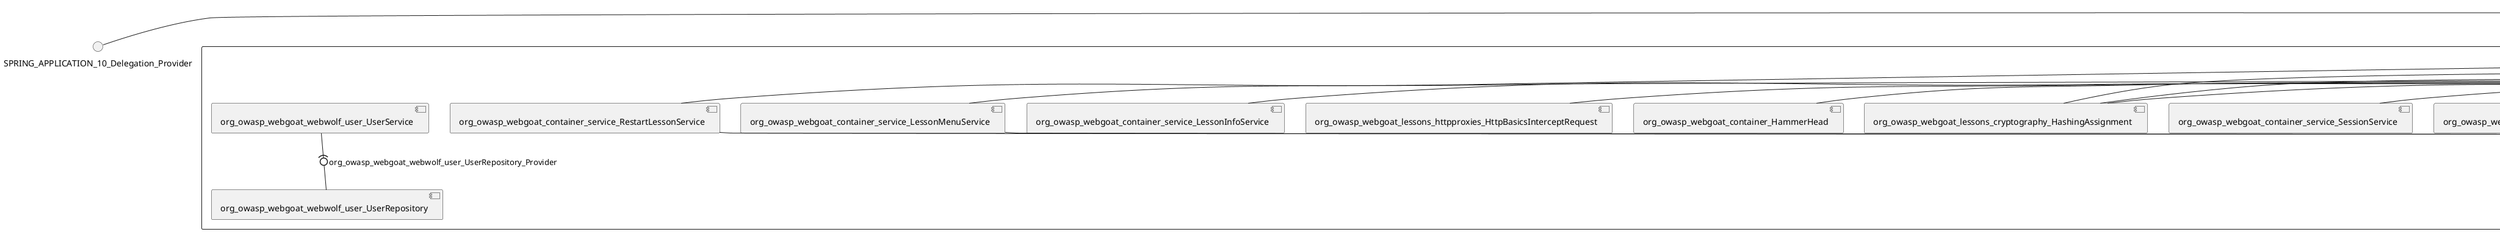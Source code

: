 @startuml
skinparam fixCircleLabelOverlapping true
skinparam componentStyle uml2
() SPRING_APPLICATION_10_Delegation_Provider
() SPRING_APPLICATION_11_Delegation_Provider
() SPRING_APPLICATION_12_Delegation_Provider
() SPRING_APPLICATION_13_Delegation_Provider
() SPRING_APPLICATION_14_Delegation_Provider
() SPRING_APPLICATION_15_Delegation_Provider
() SPRING_APPLICATION_16_Delegation_Provider
() SPRING_APPLICATION_2_Delegation_Provider
() SPRING_APPLICATION_3_Delegation_Provider
() SPRING_APPLICATION_4_Delegation_Provider
() SPRING_APPLICATION_5_Delegation_Provider
() SPRING_APPLICATION_6_Delegation_Provider
() SPRING_APPLICATION_7_Delegation_Provider
() SPRING_APPLICATION_8_Delegation_Provider
() SPRING_APPLICATION_9_Delegation_Provider
() SPRING_APPLICATION_BypassRestrictions_FieldRestrictions_POST_Delegation_Provider
() SPRING_APPLICATION_BypassRestrictions_frontendValidation_POST_Delegation_Provider
() SPRING_APPLICATION_ChromeDevTools_dummy_POST_Delegation_Provider
() SPRING_APPLICATION_ChromeDevTools_network_POST_Delegation_Provider
() SPRING_APPLICATION_CrossSiteScriptingStored_stored_xss_POST_Delegation_Provider
() SPRING_APPLICATION_CrossSiteScriptingStored_stored_xss_follow_up_POST_Delegation_Provider
() SPRING_APPLICATION_CrossSiteScripting_attack1_POST_Delegation_Provider
() SPRING_APPLICATION_CrossSiteScripting_attack3_POST_Delegation_Provider
() SPRING_APPLICATION_CrossSiteScripting_attack4_POST_Delegation_Provider
() SPRING_APPLICATION_CrossSiteScripting_attack5a_GET_Delegation_Provider
() SPRING_APPLICATION_CrossSiteScripting_attack6a_POST_Delegation_Provider
() SPRING_APPLICATION_CrossSiteScripting_dom_follow_up_POST_Delegation_Provider
() SPRING_APPLICATION_CrossSiteScripting_phone_home_xss_POST_Delegation_Provider
() SPRING_APPLICATION_CrossSiteScripting_quiz_GET_POST_Delegation_Provider
() SPRING_APPLICATION_Delegation_Provider
() SPRING_APPLICATION_GET_10_Delegation_Provider
() SPRING_APPLICATION_GET_11_Delegation_Provider
() SPRING_APPLICATION_GET_2_Delegation_Provider
() SPRING_APPLICATION_GET_3_Delegation_Provider
() SPRING_APPLICATION_GET_4_Delegation_Provider
() SPRING_APPLICATION_GET_5_Delegation_Provider
() SPRING_APPLICATION_GET_6_Delegation_Provider
() SPRING_APPLICATION_GET_7_Delegation_Provider
() SPRING_APPLICATION_GET_8_Delegation_Provider
() SPRING_APPLICATION_GET_9_Delegation_Provider
() SPRING_APPLICATION_GET_Delegation_Provider
() SPRING_APPLICATION_HtmlTampering_task_POST_Delegation_Provider
() SPRING_APPLICATION_HttpBasics_attack1_POST_Delegation_Provider
() SPRING_APPLICATION_HttpBasics_attack2_POST_Delegation_Provider
() SPRING_APPLICATION_IDOR_diff_attributes_POST_Delegation_Provider
() SPRING_APPLICATION_IDOR_login_POST_Delegation_Provider
() SPRING_APPLICATION_IDOR_profile_alt_path_POST_Delegation_Provider
() SPRING_APPLICATION_InsecureDeserialization_task_POST_Delegation_Provider
() SPRING_APPLICATION_InsecureLogin_Delegation_Provider
() SPRING_APPLICATION_JWT_decode_POST_Delegation_Provider
() SPRING_APPLICATION_JWT_jku_Delegation_Provider
() SPRING_APPLICATION_JWT_kid_Delegation_Provider
() SPRING_APPLICATION_JWT_quiz_GET_POST_Delegation_Provider
() SPRING_APPLICATION_JWT_refresh_Delegation_Provider
() SPRING_APPLICATION_JWT_secret_POST_Delegation_Provider
() SPRING_APPLICATION_JWT_votings_Delegation_Provider
() SPRING_APPLICATION_LogSpoofing_log_bleeding_POST_Delegation_Provider
() SPRING_APPLICATION_LogSpoofing_log_spoofing_POST_Delegation_Provider
() SPRING_APPLICATION_POST_10_Delegation_Provider
() SPRING_APPLICATION_POST_11_Delegation_Provider
() SPRING_APPLICATION_POST_12_Delegation_Provider
() SPRING_APPLICATION_POST_13_Delegation_Provider
() SPRING_APPLICATION_POST_14_Delegation_Provider
() SPRING_APPLICATION_POST_15_Delegation_Provider
() SPRING_APPLICATION_POST_16_Delegation_Provider
() SPRING_APPLICATION_POST_17_Delegation_Provider
() SPRING_APPLICATION_POST_18_Delegation_Provider
() SPRING_APPLICATION_POST_2_Delegation_Provider
() SPRING_APPLICATION_POST_3_Delegation_Provider
() SPRING_APPLICATION_POST_4_Delegation_Provider
() SPRING_APPLICATION_POST_5_Delegation_Provider
() SPRING_APPLICATION_POST_6_Delegation_Provider
() SPRING_APPLICATION_POST_7_Delegation_Provider
() SPRING_APPLICATION_POST_8_Delegation_Provider
() SPRING_APPLICATION_POST_9_Delegation_Provider
() SPRING_APPLICATION_POST_Delegation_Provider
() SPRING_APPLICATION_PUT_Delegation_Provider
() SPRING_APPLICATION_PasswordReset_ForgotPassword_create_password_reset_link_POST_Delegation_Provider
() SPRING_APPLICATION_PasswordReset_SecurityQuestions_POST_Delegation_Provider
() SPRING_APPLICATION_PasswordReset_reset_Delegation_Provider
() SPRING_APPLICATION_PasswordReset_simple_mail_reset_POST_Delegation_Provider
() SPRING_APPLICATION_PathTraversal_profile_picture_GET_Delegation_Provider
() SPRING_APPLICATION_PathTraversal_profile_picture_fix_GET_Delegation_Provider
() SPRING_APPLICATION_PathTraversal_profile_upload_POST_Delegation_Provider
() SPRING_APPLICATION_PathTraversal_profile_upload_fix_POST_Delegation_Provider
() SPRING_APPLICATION_PathTraversal_profile_upload_remove_user_input_POST_Delegation_Provider
() SPRING_APPLICATION_PathTraversal_random_POST_Delegation_Provider
() SPRING_APPLICATION_PathTraversal_random_picture_GET_Delegation_Provider
() SPRING_APPLICATION_PathTraversal_zip_slip_Delegation_Provider
() SPRING_APPLICATION_SSRF_task1_POST_Delegation_Provider
() SPRING_APPLICATION_SSRF_task2_POST_Delegation_Provider
() SPRING_APPLICATION_SecurePasswords_assignment_POST_Delegation_Provider
() SPRING_APPLICATION_SqlInjectionAdvanced_attack6a_POST_Delegation_Provider
() SPRING_APPLICATION_SqlInjectionAdvanced_attack6b_POST_Delegation_Provider
() SPRING_APPLICATION_SqlInjectionAdvanced_challenge_Login_POST_Delegation_Provider
() SPRING_APPLICATION_SqlInjectionAdvanced_challenge_PUT_Delegation_Provider
() SPRING_APPLICATION_SqlInjectionAdvanced_quiz_GET_POST_Delegation_Provider
() SPRING_APPLICATION_SqlInjectionMitigations_attack10a_POST_Delegation_Provider
() SPRING_APPLICATION_SqlInjectionMitigations_attack10b_POST_Delegation_Provider
() SPRING_APPLICATION_SqlInjectionMitigations_attack12a_POST_Delegation_Provider
() SPRING_APPLICATION_SqlInjectionMitigations_servers_GET_Delegation_Provider
() SPRING_APPLICATION_SqlInjection_assignment5a_POST_Delegation_Provider
() SPRING_APPLICATION_SqlInjection_assignment5b_POST_Delegation_Provider
() SPRING_APPLICATION_SqlInjection_attack10_POST_Delegation_Provider
() SPRING_APPLICATION_SqlInjection_attack2_POST_Delegation_Provider
() SPRING_APPLICATION_SqlInjection_attack3_POST_Delegation_Provider
() SPRING_APPLICATION_SqlInjection_attack4_POST_Delegation_Provider
() SPRING_APPLICATION_SqlInjection_attack5_POST_Delegation_Provider
() SPRING_APPLICATION_SqlInjection_attack8_POST_Delegation_Provider
() SPRING_APPLICATION_SqlInjection_attack9_POST_Delegation_Provider
() SPRING_APPLICATION_SqlOnlyInputValidationOnKeywords_attack_POST_Delegation_Provider
() SPRING_APPLICATION_SqlOnlyInputValidation_attack_POST_Delegation_Provider
() SPRING_APPLICATION_VulnerableComponents_attack1_POST_Delegation_Provider
() SPRING_APPLICATION_WebWolf_GET_Delegation_Provider
() SPRING_APPLICATION_WebWolf_landing_Delegation_Provider
() SPRING_APPLICATION_WebWolf_mail_Delegation_Provider
() SPRING_APPLICATION_challenge_1_POST_Delegation_Provider
() SPRING_APPLICATION_challenge_5_POST_Delegation_Provider
() SPRING_APPLICATION_challenge_7_Delegation_Provider
() SPRING_APPLICATION_challenge_8_Delegation_Provider
() SPRING_APPLICATION_challenge_logo_Delegation_Provider
() SPRING_APPLICATION_cia_quiz_GET_POST_Delegation_Provider
() SPRING_APPLICATION_clientSideFiltering_attack1_POST_Delegation_Provider
() SPRING_APPLICATION_clientSideFiltering_challenge_store_coupons_GET_Delegation_Provider
() SPRING_APPLICATION_clientSideFiltering_getItForFree_POST_Delegation_Provider
() SPRING_APPLICATION_clientSideFiltering_salaries_GET_Delegation_Provider
() SPRING_APPLICATION_crypto_encoding_basic_auth_POST_Delegation_Provider
() SPRING_APPLICATION_crypto_encoding_xor_POST_Delegation_Provider
() SPRING_APPLICATION_crypto_hashing_POST_Delegation_Provider
() SPRING_APPLICATION_crypto_secure_defaults_POST_Delegation_Provider
() SPRING_APPLICATION_crypto_signing_verify_POST_Delegation_Provider
() SPRING_APPLICATION_csrf_feedback_message_POST_Delegation_Provider
() SPRING_APPLICATION_csrf_review_POST_Delegation_Provider
() SPRING_APPLICATION_files_GET_Delegation_Provider
() SPRING_APPLICATION_fileupload_POST_Delegation_Provider
() SPRING_APPLICATION_jwt_Delegation_Provider
() SPRING_APPLICATION_landing_Delegation_Provider
() SPRING_APPLICATION_lesson_template_Delegation_Provider
() SPRING_APPLICATION_login_oauth_mvc_GET_Delegation_Provider
() SPRING_APPLICATION_mail_DELETE_GET_POST_Delegation_Provider
() SPRING_APPLICATION_register_mvc_POST_Delegation_Provider
() SPRING_APPLICATION_registration_GET_Delegation_Provider
() SPRING_APPLICATION_requests_GET_Delegation_Provider
() SPRING_APPLICATION_scoreboard_data_GET_Delegation_Provider
() SPRING_APPLICATION_server_directory_GET_Delegation_Provider
() SPRING_APPLICATION_service_debug_labels_mvc_Delegation_Provider
() SPRING_APPLICATION_service_lessonoverview_mvc_Delegation_Provider
() SPRING_APPLICATION_xxe_comments_GET_Delegation_Provider
rectangle System {
[org_owasp_webgoat_container_HammerHead] [[webgoat-webgoat.repository#_I41PRgXOEe-nH_W9ssxd7Q]]
[org_owasp_webgoat_container_WebWolfRedirect] [[webgoat-webgoat.repository#_I41PRgXOEe-nH_W9ssxd7Q]]
[org_owasp_webgoat_container_controller_StartLesson] [[webgoat-webgoat.repository#_I41PRgXOEe-nH_W9ssxd7Q]]
[org_owasp_webgoat_container_controller_Welcome] [[webgoat-webgoat.repository#_I41PRgXOEe-nH_W9ssxd7Q]]
[org_owasp_webgoat_container_i18n_PluginMessages_Provider] [[webgoat-webgoat.repository#_I41PRgXOEe-nH_W9ssxd7Q]]
[org_owasp_webgoat_container_service_EnvironmentService] [[webgoat-webgoat.repository#_I41PRgXOEe-nH_W9ssxd7Q]]
[org_owasp_webgoat_container_service_HintService] [[webgoat-webgoat.repository#_I41PRgXOEe-nH_W9ssxd7Q]]
[org_owasp_webgoat_container_service_LabelDebugService] [[webgoat-webgoat.repository#_I41PRgXOEe-nH_W9ssxd7Q]]
[org_owasp_webgoat_container_service_LabelService] [[webgoat-webgoat.repository#_I41PRgXOEe-nH_W9ssxd7Q]]
[org_owasp_webgoat_container_service_LessonInfoService] [[webgoat-webgoat.repository#_I41PRgXOEe-nH_W9ssxd7Q]]
[org_owasp_webgoat_container_service_LessonMenuService] [[webgoat-webgoat.repository#_I41PRgXOEe-nH_W9ssxd7Q]]
[org_owasp_webgoat_container_service_LessonProgressService] [[webgoat-webgoat.repository#_I41PRgXOEe-nH_W9ssxd7Q]]
[org_owasp_webgoat_container_service_LessonTitleService] [[webgoat-webgoat.repository#_I41PRgXOEe-nH_W9ssxd7Q]]
[org_owasp_webgoat_container_service_ReportCardService] [[webgoat-webgoat.repository#_I41PRgXOEe-nH_W9ssxd7Q]]
[org_owasp_webgoat_container_service_RestartLessonService] [[webgoat-webgoat.repository#_I41PRgXOEe-nH_W9ssxd7Q]]
[org_owasp_webgoat_container_service_SessionService] [[webgoat-webgoat.repository#_I41PRgXOEe-nH_W9ssxd7Q]]
[org_owasp_webgoat_container_session_UserSessionData_Provider] [[webgoat-webgoat.repository#_I41PRgXOEe-nH_W9ssxd7Q]]
[org_owasp_webgoat_container_session_WebSession_Provider] [[webgoat-webgoat.repository#_I41PRgXOEe-nH_W9ssxd7Q]]
[org_owasp_webgoat_container_users_RegistrationController] [[webgoat-webgoat.repository#_I41PRgXOEe-nH_W9ssxd7Q]]
[org_owasp_webgoat_container_users_Scoreboard] [[webgoat-webgoat.repository#_I41PRgXOEe-nH_W9ssxd7Q]]
[org_owasp_webgoat_container_users_UserRepository] [[webgoat-webgoat.repository#_I41PRgXOEe-nH_W9ssxd7Q]]
[org_owasp_webgoat_container_users_UserService] [[webgoat-webgoat.repository#_I41PRgXOEe-nH_W9ssxd7Q]]
[org_owasp_webgoat_container_users_UserTrackerRepository] [[webgoat-webgoat.repository#_I41PRgXOEe-nH_W9ssxd7Q]]
[org_owasp_webgoat_lessons_authbypass_VerifyAccount] [[webgoat-webgoat.repository#_I41PRgXOEe-nH_W9ssxd7Q]]
[org_owasp_webgoat_lessons_bypassrestrictions_BypassRestrictionsFieldRestrictions] [[webgoat-webgoat.repository#_I41PRgXOEe-nH_W9ssxd7Q]]
[org_owasp_webgoat_lessons_bypassrestrictions_BypassRestrictionsFrontendValidation] [[webgoat-webgoat.repository#_I41PRgXOEe-nH_W9ssxd7Q]]
[org_owasp_webgoat_lessons_challenges_FlagController] [[webgoat-webgoat.repository#_I41PRgXOEe-nH_W9ssxd7Q]]
[org_owasp_webgoat_lessons_challenges_challenge1_Assignment1] [[webgoat-webgoat.repository#_I41PRgXOEe-nH_W9ssxd7Q]]
[org_owasp_webgoat_lessons_challenges_challenge1_ImageServlet] [[webgoat-webgoat.repository#_I41PRgXOEe-nH_W9ssxd7Q]]
[org_owasp_webgoat_lessons_challenges_challenge5_Assignment5] [[webgoat-webgoat.repository#_I41PRgXOEe-nH_W9ssxd7Q]]
[org_owasp_webgoat_lessons_challenges_challenge7_Assignment7] [[webgoat-webgoat.repository#_I41PRgXOEe-nH_W9ssxd7Q]]
[org_owasp_webgoat_lessons_challenges_challenge8_Assignment8] [[webgoat-webgoat.repository#_I41PRgXOEe-nH_W9ssxd7Q]]
[org_owasp_webgoat_lessons_chromedevtools_NetworkDummy] [[webgoat-webgoat.repository#_I41PRgXOEe-nH_W9ssxd7Q]]
[org_owasp_webgoat_lessons_chromedevtools_NetworkLesson] [[webgoat-webgoat.repository#_I41PRgXOEe-nH_W9ssxd7Q]]
[org_owasp_webgoat_lessons_cia_CIAQuiz] [[webgoat-webgoat.repository#_I41PRgXOEe-nH_W9ssxd7Q]]
[org_owasp_webgoat_lessons_clientsidefiltering_ClientSideFilteringAssignment] [[webgoat-webgoat.repository#_I41PRgXOEe-nH_W9ssxd7Q]]
[org_owasp_webgoat_lessons_clientsidefiltering_ClientSideFilteringFreeAssignment] [[webgoat-webgoat.repository#_I41PRgXOEe-nH_W9ssxd7Q]]
[org_owasp_webgoat_lessons_clientsidefiltering_Salaries] [[webgoat-webgoat.repository#_I41PRgXOEe-nH_W9ssxd7Q]]
[org_owasp_webgoat_lessons_clientsidefiltering_ShopEndpoint] [[webgoat-webgoat.repository#_I41PRgXOEe-nH_W9ssxd7Q]]
[org_owasp_webgoat_lessons_cryptography_EncodingAssignment] [[webgoat-webgoat.repository#_I41PRgXOEe-nH_W9ssxd7Q]]
[org_owasp_webgoat_lessons_cryptography_HashingAssignment] [[webgoat-webgoat.repository#_I41PRgXOEe-nH_W9ssxd7Q]]
[org_owasp_webgoat_lessons_cryptography_SecureDefaultsAssignment] [[webgoat-webgoat.repository#_I41PRgXOEe-nH_W9ssxd7Q]]
[org_owasp_webgoat_lessons_cryptography_SigningAssignment] [[webgoat-webgoat.repository#_I41PRgXOEe-nH_W9ssxd7Q]]
[org_owasp_webgoat_lessons_cryptography_XOREncodingAssignment] [[webgoat-webgoat.repository#_I41PRgXOEe-nH_W9ssxd7Q]]
[org_owasp_webgoat_lessons_csrf_CSRFConfirmFlag1] [[webgoat-webgoat.repository#_I41PRgXOEe-nH_W9ssxd7Q]]
[org_owasp_webgoat_lessons_csrf_CSRFFeedback] [[webgoat-webgoat.repository#_I41PRgXOEe-nH_W9ssxd7Q]]
[org_owasp_webgoat_lessons_csrf_CSRFGetFlag] [[webgoat-webgoat.repository#_I41PRgXOEe-nH_W9ssxd7Q]]
[org_owasp_webgoat_lessons_csrf_CSRFLogin] [[webgoat-webgoat.repository#_I41PRgXOEe-nH_W9ssxd7Q]]
[org_owasp_webgoat_lessons_csrf_ForgedReviews] [[webgoat-webgoat.repository#_I41PRgXOEe-nH_W9ssxd7Q]]
[org_owasp_webgoat_lessons_csrf_ObjectMapper_Provider] [[webgoat-webgoat.repository#_I41PRgXOEe-nH_W9ssxd7Q]]
[org_owasp_webgoat_lessons_deserialization_InsecureDeserializationTask] [[webgoat-webgoat.repository#_I41PRgXOEe-nH_W9ssxd7Q]]
[org_owasp_webgoat_lessons_hijacksession_HijackSessionAssignment] [[webgoat-webgoat.repository#_I41PRgXOEe-nH_W9ssxd7Q]]
[org_owasp_webgoat_lessons_hijacksession_cas_HijackSessionAuthenticationProvider] [[webgoat-webgoat.repository#_I41PRgXOEe-nH_W9ssxd7Q]]
[org_owasp_webgoat_lessons_htmltampering_HtmlTamperingTask] [[webgoat-webgoat.repository#_I41PRgXOEe-nH_W9ssxd7Q]]
[org_owasp_webgoat_lessons_httpbasics_HttpBasicsLesson] [[webgoat-webgoat.repository#_I41PRgXOEe-nH_W9ssxd7Q]]
[org_owasp_webgoat_lessons_httpbasics_HttpBasicsQuiz] [[webgoat-webgoat.repository#_I41PRgXOEe-nH_W9ssxd7Q]]
[org_owasp_webgoat_lessons_httpproxies_HttpBasicsInterceptRequest] [[webgoat-webgoat.repository#_I41PRgXOEe-nH_W9ssxd7Q]]
[org_owasp_webgoat_lessons_idor_IDORDiffAttributes] [[webgoat-webgoat.repository#_I41PRgXOEe-nH_W9ssxd7Q]]
[org_owasp_webgoat_lessons_idor_IDOREditOtherProfile] [[webgoat-webgoat.repository#_I41PRgXOEe-nH_W9ssxd7Q]]
[org_owasp_webgoat_lessons_idor_IDORLogin] [[webgoat-webgoat.repository#_I41PRgXOEe-nH_W9ssxd7Q]]
[org_owasp_webgoat_lessons_idor_IDORViewOtherProfile] [[webgoat-webgoat.repository#_I41PRgXOEe-nH_W9ssxd7Q]]
[org_owasp_webgoat_lessons_idor_IDORViewOwnProfile] [[webgoat-webgoat.repository#_I41PRgXOEe-nH_W9ssxd7Q]]
[org_owasp_webgoat_lessons_idor_IDORViewOwnProfileAltUrl] [[webgoat-webgoat.repository#_I41PRgXOEe-nH_W9ssxd7Q]]
[org_owasp_webgoat_lessons_insecurelogin_InsecureLoginTask] [[webgoat-webgoat.repository#_I41PRgXOEe-nH_W9ssxd7Q]]
[org_owasp_webgoat_lessons_jwt_JWTDecodeEndpoint] [[webgoat-webgoat.repository#_I41PRgXOEe-nH_W9ssxd7Q]]
[org_owasp_webgoat_lessons_jwt_JWTQuiz] [[webgoat-webgoat.repository#_I41PRgXOEe-nH_W9ssxd7Q]]
[org_owasp_webgoat_lessons_jwt_JWTRefreshEndpoint] [[webgoat-webgoat.repository#_I41PRgXOEe-nH_W9ssxd7Q]]
[org_owasp_webgoat_lessons_jwt_JWTSecretKeyEndpoint] [[webgoat-webgoat.repository#_I41PRgXOEe-nH_W9ssxd7Q]]
[org_owasp_webgoat_lessons_jwt_JWTVotesEndpoint] [[webgoat-webgoat.repository#_I41PRgXOEe-nH_W9ssxd7Q]]
[org_owasp_webgoat_lessons_jwt_claimmisuse_JWTHeaderJKUEndpoint] [[webgoat-webgoat.repository#_I41PRgXOEe-nH_W9ssxd7Q]]
[org_owasp_webgoat_lessons_jwt_claimmisuse_JWTHeaderKIDEndpoint] [[webgoat-webgoat.repository#_I41PRgXOEe-nH_W9ssxd7Q]]
[org_owasp_webgoat_lessons_lessontemplate_SampleAttack] [[webgoat-webgoat.repository#_I41PRgXOEe-nH_W9ssxd7Q]]
[org_owasp_webgoat_lessons_logging_LogBleedingTask] [[webgoat-webgoat.repository#_I41PRgXOEe-nH_W9ssxd7Q]]
[org_owasp_webgoat_lessons_logging_LogSpoofingTask] [[webgoat-webgoat.repository#_I41PRgXOEe-nH_W9ssxd7Q]]
[org_owasp_webgoat_lessons_missingac_MissingFunctionACHiddenMenus] [[webgoat-webgoat.repository#_I41PRgXOEe-nH_W9ssxd7Q]]
[org_owasp_webgoat_lessons_missingac_MissingFunctionACUsers] [[webgoat-webgoat.repository#_I41PRgXOEe-nH_W9ssxd7Q]]
[org_owasp_webgoat_lessons_missingac_MissingFunctionACYourHash] [[webgoat-webgoat.repository#_I41PRgXOEe-nH_W9ssxd7Q]]
[org_owasp_webgoat_lessons_missingac_MissingFunctionACYourHashAdmin] [[webgoat-webgoat.repository#_I41PRgXOEe-nH_W9ssxd7Q]]
[org_owasp_webgoat_lessons_passwordreset_QuestionsAssignment] [[webgoat-webgoat.repository#_I41PRgXOEe-nH_W9ssxd7Q]]
[org_owasp_webgoat_lessons_passwordreset_ResetLinkAssignment] [[webgoat-webgoat.repository#_I41PRgXOEe-nH_W9ssxd7Q]]
[org_owasp_webgoat_lessons_passwordreset_ResetLinkAssignmentForgotPassword] [[webgoat-webgoat.repository#_I41PRgXOEe-nH_W9ssxd7Q]]
[org_owasp_webgoat_lessons_passwordreset_SecurityQuestionAssignment] [[webgoat-webgoat.repository#_I41PRgXOEe-nH_W9ssxd7Q]]
[org_owasp_webgoat_lessons_passwordreset_SimpleMailAssignment] [[webgoat-webgoat.repository#_I41PRgXOEe-nH_W9ssxd7Q]]
[org_owasp_webgoat_lessons_passwordreset_TriedQuestions] [[webgoat-webgoat.repository#_I41PRgXOEe-nH_W9ssxd7Q]]
[org_owasp_webgoat_lessons_pathtraversal_ProfileUpload] [[webgoat-webgoat.repository#_I41PRgXOEe-nH_W9ssxd7Q]]
[org_owasp_webgoat_lessons_pathtraversal_ProfileUploadFix] [[webgoat-webgoat.repository#_I41PRgXOEe-nH_W9ssxd7Q]]
[org_owasp_webgoat_lessons_pathtraversal_ProfileUploadRemoveUserInput] [[webgoat-webgoat.repository#_I41PRgXOEe-nH_W9ssxd7Q]]
[org_owasp_webgoat_lessons_pathtraversal_ProfileUploadRetrieval] [[webgoat-webgoat.repository#_I41PRgXOEe-nH_W9ssxd7Q]]
[org_owasp_webgoat_lessons_pathtraversal_ProfileZipSlip] [[webgoat-webgoat.repository#_I41PRgXOEe-nH_W9ssxd7Q]]
[org_owasp_webgoat_lessons_securepasswords_SecurePasswordsAssignment] [[webgoat-webgoat.repository#_I41PRgXOEe-nH_W9ssxd7Q]]
[org_owasp_webgoat_lessons_spoofcookie_SpoofCookieAssignment] [[webgoat-webgoat.repository#_I41PRgXOEe-nH_W9ssxd7Q]]
[org_owasp_webgoat_lessons_sqlinjection_advanced_SqlInjectionChallenge] [[webgoat-webgoat.repository#_I41PRgXOEe-nH_W9ssxd7Q]]
[org_owasp_webgoat_lessons_sqlinjection_advanced_SqlInjectionChallengeLogin] [[webgoat-webgoat.repository#_I41PRgXOEe-nH_W9ssxd7Q]]
[org_owasp_webgoat_lessons_sqlinjection_advanced_SqlInjectionLesson6a] [[webgoat-webgoat.repository#_I41PRgXOEe-nH_W9ssxd7Q]]
[org_owasp_webgoat_lessons_sqlinjection_advanced_SqlInjectionLesson6b] [[webgoat-webgoat.repository#_I41PRgXOEe-nH_W9ssxd7Q]]
[org_owasp_webgoat_lessons_sqlinjection_advanced_SqlInjectionQuiz] [[webgoat-webgoat.repository#_I41PRgXOEe-nH_W9ssxd7Q]]
[org_owasp_webgoat_lessons_sqlinjection_introduction_SqlInjectionLesson10] [[webgoat-webgoat.repository#_I41PRgXOEe-nH_W9ssxd7Q]]
[org_owasp_webgoat_lessons_sqlinjection_introduction_SqlInjectionLesson2] [[webgoat-webgoat.repository#_I41PRgXOEe-nH_W9ssxd7Q]]
[org_owasp_webgoat_lessons_sqlinjection_introduction_SqlInjectionLesson3] [[webgoat-webgoat.repository#_I41PRgXOEe-nH_W9ssxd7Q]]
[org_owasp_webgoat_lessons_sqlinjection_introduction_SqlInjectionLesson4] [[webgoat-webgoat.repository#_I41PRgXOEe-nH_W9ssxd7Q]]
[org_owasp_webgoat_lessons_sqlinjection_introduction_SqlInjectionLesson5] [[webgoat-webgoat.repository#_I41PRgXOEe-nH_W9ssxd7Q]]
[org_owasp_webgoat_lessons_sqlinjection_introduction_SqlInjectionLesson5a] [[webgoat-webgoat.repository#_I41PRgXOEe-nH_W9ssxd7Q]]
[org_owasp_webgoat_lessons_sqlinjection_introduction_SqlInjectionLesson5b] [[webgoat-webgoat.repository#_I41PRgXOEe-nH_W9ssxd7Q]]
[org_owasp_webgoat_lessons_sqlinjection_introduction_SqlInjectionLesson8] [[webgoat-webgoat.repository#_I41PRgXOEe-nH_W9ssxd7Q]]
[org_owasp_webgoat_lessons_sqlinjection_introduction_SqlInjectionLesson9] [[webgoat-webgoat.repository#_I41PRgXOEe-nH_W9ssxd7Q]]
[org_owasp_webgoat_lessons_sqlinjection_mitigation_Servers] [[webgoat-webgoat.repository#_I41PRgXOEe-nH_W9ssxd7Q]]
[org_owasp_webgoat_lessons_sqlinjection_mitigation_SqlInjectionLesson10a] [[webgoat-webgoat.repository#_I41PRgXOEe-nH_W9ssxd7Q]]
[org_owasp_webgoat_lessons_sqlinjection_mitigation_SqlInjectionLesson10b] [[webgoat-webgoat.repository#_I41PRgXOEe-nH_W9ssxd7Q]]
[org_owasp_webgoat_lessons_sqlinjection_mitigation_SqlInjectionLesson13] [[webgoat-webgoat.repository#_I41PRgXOEe-nH_W9ssxd7Q]]
[org_owasp_webgoat_lessons_sqlinjection_mitigation_SqlOnlyInputValidation] [[webgoat-webgoat.repository#_I41PRgXOEe-nH_W9ssxd7Q]]
[org_owasp_webgoat_lessons_sqlinjection_mitigation_SqlOnlyInputValidationOnKeywords] [[webgoat-webgoat.repository#_I41PRgXOEe-nH_W9ssxd7Q]]
[org_owasp_webgoat_lessons_ssrf_SSRFTask1] [[webgoat-webgoat.repository#_I41PRgXOEe-nH_W9ssxd7Q]]
[org_owasp_webgoat_lessons_ssrf_SSRFTask2] [[webgoat-webgoat.repository#_I41PRgXOEe-nH_W9ssxd7Q]]
[org_owasp_webgoat_lessons_vulnerablecomponents_VulnerableComponentsLesson] [[webgoat-webgoat.repository#_I41PRgXOEe-nH_W9ssxd7Q]]
[org_owasp_webgoat_lessons_webwolfintroduction_LandingAssignment] [[webgoat-webgoat.repository#_I41PRgXOEe-nH_W9ssxd7Q]]
[org_owasp_webgoat_lessons_webwolfintroduction_MailAssignment] [[webgoat-webgoat.repository#_I41PRgXOEe-nH_W9ssxd7Q]]
[org_owasp_webgoat_lessons_xss_CrossSiteScriptingLesson1] [[webgoat-webgoat.repository#_I41PRgXOEe-nH_W9ssxd7Q]]
[org_owasp_webgoat_lessons_xss_CrossSiteScriptingLesson3] [[webgoat-webgoat.repository#_I41PRgXOEe-nH_W9ssxd7Q]]
[org_owasp_webgoat_lessons_xss_CrossSiteScriptingLesson4] [[webgoat-webgoat.repository#_I41PRgXOEe-nH_W9ssxd7Q]]
[org_owasp_webgoat_lessons_xss_CrossSiteScriptingLesson5a] [[webgoat-webgoat.repository#_I41PRgXOEe-nH_W9ssxd7Q]]
[org_owasp_webgoat_lessons_xss_CrossSiteScriptingLesson6a] [[webgoat-webgoat.repository#_I41PRgXOEe-nH_W9ssxd7Q]]
[org_owasp_webgoat_lessons_xss_CrossSiteScriptingQuiz] [[webgoat-webgoat.repository#_I41PRgXOEe-nH_W9ssxd7Q]]
[org_owasp_webgoat_lessons_xss_DOMCrossSiteScripting] [[webgoat-webgoat.repository#_I41PRgXOEe-nH_W9ssxd7Q]]
[org_owasp_webgoat_lessons_xss_DOMCrossSiteScriptingVerifier] [[webgoat-webgoat.repository#_I41PRgXOEe-nH_W9ssxd7Q]]
[org_owasp_webgoat_lessons_xss_stored_StoredCrossSiteScriptingVerifier] [[webgoat-webgoat.repository#_I41PRgXOEe-nH_W9ssxd7Q]]
[org_owasp_webgoat_lessons_xss_stored_StoredXssComments] [[webgoat-webgoat.repository#_I41PRgXOEe-nH_W9ssxd7Q]]
[org_owasp_webgoat_lessons_xxe_BlindSendFileAssignment] [[webgoat-webgoat.repository#_I41PRgXOEe-nH_W9ssxd7Q]]
[org_owasp_webgoat_lessons_xxe_CommentsCache] [[webgoat-webgoat.repository#_I41PRgXOEe-nH_W9ssxd7Q]]
[org_owasp_webgoat_lessons_xxe_CommentsEndpoint] [[webgoat-webgoat.repository#_I41PRgXOEe-nH_W9ssxd7Q]]
[org_owasp_webgoat_lessons_xxe_ContentTypeAssignment] [[webgoat-webgoat.repository#_I41PRgXOEe-nH_W9ssxd7Q]]
[org_owasp_webgoat_lessons_xxe_SimpleXXE] [[webgoat-webgoat.repository#_I41PRgXOEe-nH_W9ssxd7Q]]
[org_owasp_webgoat_webwolf_FileServer] [[webgoat-webgoat.repository#_I41PRgXOEe-nH_W9ssxd7Q]]
[org_owasp_webgoat_webwolf_jwt_JWTController] [[webgoat-webgoat.repository#_I41PRgXOEe-nH_W9ssxd7Q]]
[org_owasp_webgoat_webwolf_mailbox_MailboxController] [[webgoat-webgoat.repository#_I41PRgXOEe-nH_W9ssxd7Q]]
[org_owasp_webgoat_webwolf_mailbox_MailboxRepository] [[webgoat-webgoat.repository#_I41PRgXOEe-nH_W9ssxd7Q]]
[org_owasp_webgoat_webwolf_requests_LandingPage] [[webgoat-webgoat.repository#_I41PRgXOEe-nH_W9ssxd7Q]]
[org_owasp_webgoat_webwolf_requests_Requests] [[webgoat-webgoat.repository#_I41PRgXOEe-nH_W9ssxd7Q]]
[org_owasp_webgoat_webwolf_user_UserRepository] [[webgoat-webgoat.repository#_I41PRgXOEe-nH_W9ssxd7Q]]
[org_owasp_webgoat_webwolf_user_UserService] [[webgoat-webgoat.repository#_I41PRgXOEe-nH_W9ssxd7Q]]
port SPRING_APPLICATION_10_Provider
SPRING_APPLICATION_10_Delegation_Provider - SPRING_APPLICATION_10_Provider
SPRING_APPLICATION_10_Provider - [org_owasp_webgoat_container_service_LessonMenuService]
port SPRING_APPLICATION_11_Provider
SPRING_APPLICATION_11_Delegation_Provider - SPRING_APPLICATION_11_Provider
SPRING_APPLICATION_11_Provider - [org_owasp_webgoat_lessons_cryptography_HashingAssignment]
port SPRING_APPLICATION_12_Provider
SPRING_APPLICATION_12_Delegation_Provider - SPRING_APPLICATION_12_Provider
SPRING_APPLICATION_12_Provider - [org_owasp_webgoat_container_service_RestartLessonService]
port SPRING_APPLICATION_13_Provider
SPRING_APPLICATION_13_Delegation_Provider - SPRING_APPLICATION_13_Provider
SPRING_APPLICATION_13_Provider - [org_owasp_webgoat_lessons_cryptography_SigningAssignment]
port SPRING_APPLICATION_14_Provider
SPRING_APPLICATION_14_Delegation_Provider - SPRING_APPLICATION_14_Provider
SPRING_APPLICATION_14_Provider - [org_owasp_webgoat_webwolf_FileServer]
port SPRING_APPLICATION_15_Provider
SPRING_APPLICATION_15_Delegation_Provider - SPRING_APPLICATION_15_Provider
SPRING_APPLICATION_15_Provider - [org_owasp_webgoat_lessons_xxe_SimpleXXE]
port SPRING_APPLICATION_16_Provider
SPRING_APPLICATION_16_Delegation_Provider - SPRING_APPLICATION_16_Provider
SPRING_APPLICATION_16_Provider - [org_owasp_webgoat_lessons_jwt_JWTSecretKeyEndpoint]
port SPRING_APPLICATION_2_Provider
SPRING_APPLICATION_2_Delegation_Provider - SPRING_APPLICATION_2_Provider
SPRING_APPLICATION_2_Provider - [org_owasp_webgoat_container_service_LessonInfoService]
port SPRING_APPLICATION_3_Provider
SPRING_APPLICATION_3_Delegation_Provider - SPRING_APPLICATION_3_Provider
SPRING_APPLICATION_3_Provider - [org_owasp_webgoat_lessons_httpproxies_HttpBasicsInterceptRequest]
port SPRING_APPLICATION_4_Provider
SPRING_APPLICATION_4_Delegation_Provider - SPRING_APPLICATION_4_Provider
SPRING_APPLICATION_4_Provider - [org_owasp_webgoat_container_HammerHead]
port SPRING_APPLICATION_5_Provider
SPRING_APPLICATION_5_Delegation_Provider - SPRING_APPLICATION_5_Provider
SPRING_APPLICATION_5_Provider - [org_owasp_webgoat_container_controller_StartLesson]
port SPRING_APPLICATION_6_Provider
SPRING_APPLICATION_6_Delegation_Provider - SPRING_APPLICATION_6_Provider
SPRING_APPLICATION_6_Provider - [org_owasp_webgoat_lessons_cryptography_HashingAssignment]
port SPRING_APPLICATION_7_Provider
SPRING_APPLICATION_7_Delegation_Provider - SPRING_APPLICATION_7_Provider
SPRING_APPLICATION_7_Provider - [org_owasp_webgoat_container_service_SessionService]
port SPRING_APPLICATION_8_Provider
SPRING_APPLICATION_8_Delegation_Provider - SPRING_APPLICATION_8_Provider
SPRING_APPLICATION_8_Provider - [org_owasp_webgoat_container_service_LessonTitleService]
port SPRING_APPLICATION_9_Provider
SPRING_APPLICATION_9_Delegation_Provider - SPRING_APPLICATION_9_Provider
SPRING_APPLICATION_9_Provider - [org_owasp_webgoat_container_service_LabelDebugService]
port SPRING_APPLICATION_BypassRestrictions_FieldRestrictions_POST_Provider
SPRING_APPLICATION_BypassRestrictions_FieldRestrictions_POST_Delegation_Provider - SPRING_APPLICATION_BypassRestrictions_FieldRestrictions_POST_Provider
SPRING_APPLICATION_BypassRestrictions_FieldRestrictions_POST_Provider - [org_owasp_webgoat_lessons_bypassrestrictions_BypassRestrictionsFieldRestrictions]
port SPRING_APPLICATION_BypassRestrictions_frontendValidation_POST_Provider
SPRING_APPLICATION_BypassRestrictions_frontendValidation_POST_Delegation_Provider - SPRING_APPLICATION_BypassRestrictions_frontendValidation_POST_Provider
SPRING_APPLICATION_BypassRestrictions_frontendValidation_POST_Provider - [org_owasp_webgoat_lessons_bypassrestrictions_BypassRestrictionsFrontendValidation]
port SPRING_APPLICATION_ChromeDevTools_dummy_POST_Provider
SPRING_APPLICATION_ChromeDevTools_dummy_POST_Delegation_Provider - SPRING_APPLICATION_ChromeDevTools_dummy_POST_Provider
SPRING_APPLICATION_ChromeDevTools_dummy_POST_Provider - [org_owasp_webgoat_lessons_chromedevtools_NetworkDummy]
port SPRING_APPLICATION_ChromeDevTools_network_POST_Provider
SPRING_APPLICATION_ChromeDevTools_network_POST_Delegation_Provider - SPRING_APPLICATION_ChromeDevTools_network_POST_Provider
SPRING_APPLICATION_ChromeDevTools_network_POST_Provider - [org_owasp_webgoat_lessons_chromedevtools_NetworkLesson]
port SPRING_APPLICATION_CrossSiteScriptingStored_stored_xss_POST_Provider
SPRING_APPLICATION_CrossSiteScriptingStored_stored_xss_POST_Delegation_Provider - SPRING_APPLICATION_CrossSiteScriptingStored_stored_xss_POST_Provider
SPRING_APPLICATION_CrossSiteScriptingStored_stored_xss_POST_Provider - [org_owasp_webgoat_lessons_xss_stored_StoredXssComments]
port SPRING_APPLICATION_CrossSiteScriptingStored_stored_xss_follow_up_POST_Provider
SPRING_APPLICATION_CrossSiteScriptingStored_stored_xss_follow_up_POST_Delegation_Provider - SPRING_APPLICATION_CrossSiteScriptingStored_stored_xss_follow_up_POST_Provider
SPRING_APPLICATION_CrossSiteScriptingStored_stored_xss_follow_up_POST_Provider - [org_owasp_webgoat_lessons_xss_stored_StoredCrossSiteScriptingVerifier]
port SPRING_APPLICATION_CrossSiteScripting_attack1_POST_Provider
SPRING_APPLICATION_CrossSiteScripting_attack1_POST_Delegation_Provider - SPRING_APPLICATION_CrossSiteScripting_attack1_POST_Provider
SPRING_APPLICATION_CrossSiteScripting_attack1_POST_Provider - [org_owasp_webgoat_lessons_xss_CrossSiteScriptingLesson1]
port SPRING_APPLICATION_CrossSiteScripting_attack3_POST_Provider
SPRING_APPLICATION_CrossSiteScripting_attack3_POST_Delegation_Provider - SPRING_APPLICATION_CrossSiteScripting_attack3_POST_Provider
SPRING_APPLICATION_CrossSiteScripting_attack3_POST_Provider - [org_owasp_webgoat_lessons_xss_CrossSiteScriptingLesson3]
port SPRING_APPLICATION_CrossSiteScripting_attack4_POST_Provider
SPRING_APPLICATION_CrossSiteScripting_attack4_POST_Delegation_Provider - SPRING_APPLICATION_CrossSiteScripting_attack4_POST_Provider
SPRING_APPLICATION_CrossSiteScripting_attack4_POST_Provider - [org_owasp_webgoat_lessons_xss_CrossSiteScriptingLesson4]
port SPRING_APPLICATION_CrossSiteScripting_attack5a_GET_Provider
SPRING_APPLICATION_CrossSiteScripting_attack5a_GET_Delegation_Provider - SPRING_APPLICATION_CrossSiteScripting_attack5a_GET_Provider
SPRING_APPLICATION_CrossSiteScripting_attack5a_GET_Provider - [org_owasp_webgoat_lessons_xss_CrossSiteScriptingLesson5a]
port SPRING_APPLICATION_CrossSiteScripting_attack6a_POST_Provider
SPRING_APPLICATION_CrossSiteScripting_attack6a_POST_Delegation_Provider - SPRING_APPLICATION_CrossSiteScripting_attack6a_POST_Provider
SPRING_APPLICATION_CrossSiteScripting_attack6a_POST_Provider - [org_owasp_webgoat_lessons_xss_CrossSiteScriptingLesson6a]
port SPRING_APPLICATION_CrossSiteScripting_dom_follow_up_POST_Provider
SPRING_APPLICATION_CrossSiteScripting_dom_follow_up_POST_Delegation_Provider - SPRING_APPLICATION_CrossSiteScripting_dom_follow_up_POST_Provider
SPRING_APPLICATION_CrossSiteScripting_dom_follow_up_POST_Provider - [org_owasp_webgoat_lessons_xss_DOMCrossSiteScriptingVerifier]
port SPRING_APPLICATION_CrossSiteScripting_phone_home_xss_POST_Provider
SPRING_APPLICATION_CrossSiteScripting_phone_home_xss_POST_Delegation_Provider - SPRING_APPLICATION_CrossSiteScripting_phone_home_xss_POST_Provider
SPRING_APPLICATION_CrossSiteScripting_phone_home_xss_POST_Provider - [org_owasp_webgoat_lessons_xss_DOMCrossSiteScripting]
port SPRING_APPLICATION_CrossSiteScripting_quiz_GET_POST_Provider
SPRING_APPLICATION_CrossSiteScripting_quiz_GET_POST_Delegation_Provider - SPRING_APPLICATION_CrossSiteScripting_quiz_GET_POST_Provider
SPRING_APPLICATION_CrossSiteScripting_quiz_GET_POST_Provider - [org_owasp_webgoat_lessons_xss_CrossSiteScriptingQuiz]
port SPRING_APPLICATION_Provider
SPRING_APPLICATION_Delegation_Provider - SPRING_APPLICATION_Provider
SPRING_APPLICATION_Provider - [org_owasp_webgoat_container_controller_StartLesson]
port SPRING_APPLICATION_GET_10_Provider
SPRING_APPLICATION_GET_10_Delegation_Provider - SPRING_APPLICATION_GET_10_Provider
SPRING_APPLICATION_GET_10_Provider - [org_owasp_webgoat_container_controller_Welcome]
port SPRING_APPLICATION_GET_11_Provider
SPRING_APPLICATION_GET_11_Delegation_Provider - SPRING_APPLICATION_GET_11_Provider
SPRING_APPLICATION_GET_11_Provider - [org_owasp_webgoat_lessons_idor_IDORViewOwnProfile]
port SPRING_APPLICATION_GET_2_Provider
SPRING_APPLICATION_GET_2_Delegation_Provider - SPRING_APPLICATION_GET_2_Provider
SPRING_APPLICATION_GET_2_Provider - [org_owasp_webgoat_container_service_HintService]
port SPRING_APPLICATION_GET_3_Provider
SPRING_APPLICATION_GET_3_Delegation_Provider - SPRING_APPLICATION_GET_3_Provider
SPRING_APPLICATION_GET_3_Provider - [org_owasp_webgoat_lessons_missingac_MissingFunctionACUsers]
port SPRING_APPLICATION_GET_4_Provider
SPRING_APPLICATION_GET_4_Delegation_Provider - SPRING_APPLICATION_GET_4_Provider
SPRING_APPLICATION_GET_4_Provider - [org_owasp_webgoat_lessons_cryptography_EncodingAssignment]
port SPRING_APPLICATION_GET_5_Provider
SPRING_APPLICATION_GET_5_Delegation_Provider - SPRING_APPLICATION_GET_5_Provider
SPRING_APPLICATION_GET_5_Provider - [org_owasp_webgoat_lessons_csrf_ForgedReviews]
port SPRING_APPLICATION_GET_6_Provider
SPRING_APPLICATION_GET_6_Delegation_Provider - SPRING_APPLICATION_GET_6_Provider
SPRING_APPLICATION_GET_6_Provider - [org_owasp_webgoat_lessons_spoofcookie_SpoofCookieAssignment]
port SPRING_APPLICATION_GET_7_Provider
SPRING_APPLICATION_GET_7_Delegation_Provider - SPRING_APPLICATION_GET_7_Provider
SPRING_APPLICATION_GET_7_Provider - [org_owasp_webgoat_container_service_LabelService]
port SPRING_APPLICATION_GET_8_Provider
SPRING_APPLICATION_GET_8_Delegation_Provider - SPRING_APPLICATION_GET_8_Provider
SPRING_APPLICATION_GET_8_Provider - [org_owasp_webgoat_lessons_xss_stored_StoredXssComments]
port SPRING_APPLICATION_GET_9_Provider
SPRING_APPLICATION_GET_9_Delegation_Provider - SPRING_APPLICATION_GET_9_Provider
SPRING_APPLICATION_GET_9_Provider - [org_owasp_webgoat_lessons_idor_IDORViewOtherProfile]
port SPRING_APPLICATION_GET_Provider
SPRING_APPLICATION_GET_Delegation_Provider - SPRING_APPLICATION_GET_Provider
SPRING_APPLICATION_GET_Provider - [org_owasp_webgoat_container_service_ReportCardService]
port SPRING_APPLICATION_HtmlTampering_task_POST_Provider
SPRING_APPLICATION_HtmlTampering_task_POST_Delegation_Provider - SPRING_APPLICATION_HtmlTampering_task_POST_Provider
SPRING_APPLICATION_HtmlTampering_task_POST_Provider - [org_owasp_webgoat_lessons_htmltampering_HtmlTamperingTask]
port SPRING_APPLICATION_HttpBasics_attack1_POST_Provider
SPRING_APPLICATION_HttpBasics_attack1_POST_Delegation_Provider - SPRING_APPLICATION_HttpBasics_attack1_POST_Provider
SPRING_APPLICATION_HttpBasics_attack1_POST_Provider - [org_owasp_webgoat_lessons_httpbasics_HttpBasicsLesson]
port SPRING_APPLICATION_HttpBasics_attack2_POST_Provider
SPRING_APPLICATION_HttpBasics_attack2_POST_Delegation_Provider - SPRING_APPLICATION_HttpBasics_attack2_POST_Provider
SPRING_APPLICATION_HttpBasics_attack2_POST_Provider - [org_owasp_webgoat_lessons_httpbasics_HttpBasicsQuiz]
port SPRING_APPLICATION_IDOR_diff_attributes_POST_Provider
SPRING_APPLICATION_IDOR_diff_attributes_POST_Delegation_Provider - SPRING_APPLICATION_IDOR_diff_attributes_POST_Provider
SPRING_APPLICATION_IDOR_diff_attributes_POST_Provider - [org_owasp_webgoat_lessons_idor_IDORDiffAttributes]
port SPRING_APPLICATION_IDOR_login_POST_Provider
SPRING_APPLICATION_IDOR_login_POST_Delegation_Provider - SPRING_APPLICATION_IDOR_login_POST_Provider
SPRING_APPLICATION_IDOR_login_POST_Provider - [org_owasp_webgoat_lessons_idor_IDORLogin]
port SPRING_APPLICATION_IDOR_profile_alt_path_POST_Provider
SPRING_APPLICATION_IDOR_profile_alt_path_POST_Delegation_Provider - SPRING_APPLICATION_IDOR_profile_alt_path_POST_Provider
SPRING_APPLICATION_IDOR_profile_alt_path_POST_Provider - [org_owasp_webgoat_lessons_idor_IDORViewOwnProfileAltUrl]
port SPRING_APPLICATION_InsecureDeserialization_task_POST_Provider
SPRING_APPLICATION_InsecureDeserialization_task_POST_Delegation_Provider - SPRING_APPLICATION_InsecureDeserialization_task_POST_Provider
SPRING_APPLICATION_InsecureDeserialization_task_POST_Provider - [org_owasp_webgoat_lessons_deserialization_InsecureDeserializationTask]
port SPRING_APPLICATION_InsecureLogin_Provider
SPRING_APPLICATION_InsecureLogin_Delegation_Provider - SPRING_APPLICATION_InsecureLogin_Provider
SPRING_APPLICATION_InsecureLogin_Provider - [org_owasp_webgoat_lessons_insecurelogin_InsecureLoginTask]
port SPRING_APPLICATION_JWT_decode_POST_Provider
SPRING_APPLICATION_JWT_decode_POST_Delegation_Provider - SPRING_APPLICATION_JWT_decode_POST_Provider
SPRING_APPLICATION_JWT_decode_POST_Provider - [org_owasp_webgoat_lessons_jwt_JWTDecodeEndpoint]
port SPRING_APPLICATION_JWT_jku_Provider
SPRING_APPLICATION_JWT_jku_Delegation_Provider - SPRING_APPLICATION_JWT_jku_Provider
SPRING_APPLICATION_JWT_jku_Provider - [org_owasp_webgoat_lessons_jwt_claimmisuse_JWTHeaderJKUEndpoint]
port SPRING_APPLICATION_JWT_kid_Provider
SPRING_APPLICATION_JWT_kid_Delegation_Provider - SPRING_APPLICATION_JWT_kid_Provider
SPRING_APPLICATION_JWT_kid_Provider - [org_owasp_webgoat_lessons_jwt_claimmisuse_JWTHeaderKIDEndpoint]
port SPRING_APPLICATION_JWT_quiz_GET_POST_Provider
SPRING_APPLICATION_JWT_quiz_GET_POST_Delegation_Provider - SPRING_APPLICATION_JWT_quiz_GET_POST_Provider
SPRING_APPLICATION_JWT_quiz_GET_POST_Provider - [org_owasp_webgoat_lessons_jwt_JWTQuiz]
port SPRING_APPLICATION_JWT_refresh_Provider
SPRING_APPLICATION_JWT_refresh_Delegation_Provider - SPRING_APPLICATION_JWT_refresh_Provider
SPRING_APPLICATION_JWT_refresh_Provider - [org_owasp_webgoat_lessons_jwt_JWTRefreshEndpoint]
port SPRING_APPLICATION_JWT_secret_POST_Provider
SPRING_APPLICATION_JWT_secret_POST_Delegation_Provider - SPRING_APPLICATION_JWT_secret_POST_Provider
SPRING_APPLICATION_JWT_secret_POST_Provider - [org_owasp_webgoat_lessons_jwt_JWTSecretKeyEndpoint]
port SPRING_APPLICATION_JWT_votings_Provider
SPRING_APPLICATION_JWT_votings_Delegation_Provider - SPRING_APPLICATION_JWT_votings_Provider
SPRING_APPLICATION_JWT_votings_Provider - [org_owasp_webgoat_lessons_jwt_JWTVotesEndpoint]
port SPRING_APPLICATION_LogSpoofing_log_bleeding_POST_Provider
SPRING_APPLICATION_LogSpoofing_log_bleeding_POST_Delegation_Provider - SPRING_APPLICATION_LogSpoofing_log_bleeding_POST_Provider
SPRING_APPLICATION_LogSpoofing_log_bleeding_POST_Provider - [org_owasp_webgoat_lessons_logging_LogBleedingTask]
port SPRING_APPLICATION_LogSpoofing_log_spoofing_POST_Provider
SPRING_APPLICATION_LogSpoofing_log_spoofing_POST_Delegation_Provider - SPRING_APPLICATION_LogSpoofing_log_spoofing_POST_Provider
SPRING_APPLICATION_LogSpoofing_log_spoofing_POST_Provider - [org_owasp_webgoat_lessons_logging_LogSpoofingTask]
port SPRING_APPLICATION_POST_10_Provider
SPRING_APPLICATION_POST_10_Delegation_Provider - SPRING_APPLICATION_POST_10_Provider
SPRING_APPLICATION_POST_10_Provider - [org_owasp_webgoat_lessons_authbypass_VerifyAccount]
port SPRING_APPLICATION_POST_11_Provider
SPRING_APPLICATION_POST_11_Delegation_Provider - SPRING_APPLICATION_POST_11_Provider
SPRING_APPLICATION_POST_11_Provider - [org_owasp_webgoat_lessons_csrf_CSRFLogin]
port SPRING_APPLICATION_POST_12_Provider
SPRING_APPLICATION_POST_12_Delegation_Provider - SPRING_APPLICATION_POST_12_Provider
SPRING_APPLICATION_POST_12_Provider - [org_owasp_webgoat_lessons_chromedevtools_NetworkLesson]
port SPRING_APPLICATION_POST_13_Provider
SPRING_APPLICATION_POST_13_Delegation_Provider - SPRING_APPLICATION_POST_13_Provider
SPRING_APPLICATION_POST_13_Provider - [org_owasp_webgoat_lessons_missingac_MissingFunctionACHiddenMenus]
port SPRING_APPLICATION_POST_14_Provider
SPRING_APPLICATION_POST_14_Delegation_Provider - SPRING_APPLICATION_POST_14_Provider
SPRING_APPLICATION_POST_14_Provider - [org_owasp_webgoat_lessons_xxe_SimpleXXE]
port SPRING_APPLICATION_POST_15_Provider
SPRING_APPLICATION_POST_15_Delegation_Provider - SPRING_APPLICATION_POST_15_Provider
SPRING_APPLICATION_POST_15_Provider - [org_owasp_webgoat_lessons_missingac_MissingFunctionACUsers]
port SPRING_APPLICATION_POST_16_Provider
SPRING_APPLICATION_POST_16_Delegation_Provider - SPRING_APPLICATION_POST_16_Provider
SPRING_APPLICATION_POST_16_Provider - [org_owasp_webgoat_lessons_challenges_FlagController]
port SPRING_APPLICATION_POST_17_Provider
SPRING_APPLICATION_POST_17_Delegation_Provider - SPRING_APPLICATION_POST_17_Provider
SPRING_APPLICATION_POST_17_Provider - [org_owasp_webgoat_lessons_hijacksession_HijackSessionAssignment]
port SPRING_APPLICATION_POST_18_Provider
SPRING_APPLICATION_POST_18_Delegation_Provider - SPRING_APPLICATION_POST_18_Provider
SPRING_APPLICATION_POST_18_Provider - [org_owasp_webgoat_lessons_missingac_MissingFunctionACYourHashAdmin]
port SPRING_APPLICATION_POST_2_Provider
SPRING_APPLICATION_POST_2_Delegation_Provider - SPRING_APPLICATION_POST_2_Provider
SPRING_APPLICATION_POST_2_Provider - [org_owasp_webgoat_lessons_csrf_CSRFConfirmFlag1]
port SPRING_APPLICATION_POST_3_Provider
SPRING_APPLICATION_POST_3_Delegation_Provider - SPRING_APPLICATION_POST_3_Provider
SPRING_APPLICATION_POST_3_Provider - [org_owasp_webgoat_lessons_xxe_BlindSendFileAssignment]
port SPRING_APPLICATION_POST_4_Provider
SPRING_APPLICATION_POST_4_Delegation_Provider - SPRING_APPLICATION_POST_4_Provider
SPRING_APPLICATION_POST_4_Provider - [org_owasp_webgoat_lessons_passwordreset_SimpleMailAssignment]
port SPRING_APPLICATION_POST_5_Provider
SPRING_APPLICATION_POST_5_Delegation_Provider - SPRING_APPLICATION_POST_5_Provider
SPRING_APPLICATION_POST_5_Provider - [org_owasp_webgoat_lessons_passwordreset_QuestionsAssignment]
port SPRING_APPLICATION_POST_6_Provider
SPRING_APPLICATION_POST_6_Delegation_Provider - SPRING_APPLICATION_POST_6_Provider
SPRING_APPLICATION_POST_6_Provider - [org_owasp_webgoat_lessons_csrf_CSRFGetFlag]
port SPRING_APPLICATION_POST_7_Provider
SPRING_APPLICATION_POST_7_Delegation_Provider - SPRING_APPLICATION_POST_7_Provider
SPRING_APPLICATION_POST_7_Provider - [org_owasp_webgoat_lessons_spoofcookie_SpoofCookieAssignment]
port SPRING_APPLICATION_POST_8_Provider
SPRING_APPLICATION_POST_8_Delegation_Provider - SPRING_APPLICATION_POST_8_Provider
SPRING_APPLICATION_POST_8_Provider - [org_owasp_webgoat_lessons_missingac_MissingFunctionACYourHash]
port SPRING_APPLICATION_POST_9_Provider
SPRING_APPLICATION_POST_9_Delegation_Provider - SPRING_APPLICATION_POST_9_Provider
SPRING_APPLICATION_POST_9_Provider - [org_owasp_webgoat_lessons_csrf_CSRFFeedback]
port SPRING_APPLICATION_POST_Provider
SPRING_APPLICATION_POST_Delegation_Provider - SPRING_APPLICATION_POST_Provider
SPRING_APPLICATION_POST_Provider - [org_owasp_webgoat_lessons_xxe_ContentTypeAssignment]
port SPRING_APPLICATION_PUT_Provider
SPRING_APPLICATION_PUT_Delegation_Provider - SPRING_APPLICATION_PUT_Provider
SPRING_APPLICATION_PUT_Provider - [org_owasp_webgoat_lessons_idor_IDOREditOtherProfile]
port SPRING_APPLICATION_PasswordReset_ForgotPassword_create_password_reset_link_POST_Provider
SPRING_APPLICATION_PasswordReset_ForgotPassword_create_password_reset_link_POST_Delegation_Provider - SPRING_APPLICATION_PasswordReset_ForgotPassword_create_password_reset_link_POST_Provider
SPRING_APPLICATION_PasswordReset_ForgotPassword_create_password_reset_link_POST_Provider - [org_owasp_webgoat_lessons_passwordreset_ResetLinkAssignmentForgotPassword]
port SPRING_APPLICATION_PasswordReset_SecurityQuestions_POST_Provider
SPRING_APPLICATION_PasswordReset_SecurityQuestions_POST_Delegation_Provider - SPRING_APPLICATION_PasswordReset_SecurityQuestions_POST_Provider
SPRING_APPLICATION_PasswordReset_SecurityQuestions_POST_Provider - [org_owasp_webgoat_lessons_passwordreset_SecurityQuestionAssignment]
port SPRING_APPLICATION_PasswordReset_reset_Provider
SPRING_APPLICATION_PasswordReset_reset_Delegation_Provider - SPRING_APPLICATION_PasswordReset_reset_Provider
SPRING_APPLICATION_PasswordReset_reset_Provider - [org_owasp_webgoat_lessons_passwordreset_ResetLinkAssignment]
port SPRING_APPLICATION_PasswordReset_simple_mail_reset_POST_Provider
SPRING_APPLICATION_PasswordReset_simple_mail_reset_POST_Delegation_Provider - SPRING_APPLICATION_PasswordReset_simple_mail_reset_POST_Provider
SPRING_APPLICATION_PasswordReset_simple_mail_reset_POST_Provider - [org_owasp_webgoat_lessons_passwordreset_SimpleMailAssignment]
port SPRING_APPLICATION_PathTraversal_profile_picture_GET_Provider
SPRING_APPLICATION_PathTraversal_profile_picture_GET_Delegation_Provider - SPRING_APPLICATION_PathTraversal_profile_picture_GET_Provider
SPRING_APPLICATION_PathTraversal_profile_picture_GET_Provider - [org_owasp_webgoat_lessons_pathtraversal_ProfileUpload]
port SPRING_APPLICATION_PathTraversal_profile_picture_fix_GET_Provider
SPRING_APPLICATION_PathTraversal_profile_picture_fix_GET_Delegation_Provider - SPRING_APPLICATION_PathTraversal_profile_picture_fix_GET_Provider
SPRING_APPLICATION_PathTraversal_profile_picture_fix_GET_Provider - [org_owasp_webgoat_lessons_pathtraversal_ProfileUploadFix]
port SPRING_APPLICATION_PathTraversal_profile_upload_POST_Provider
SPRING_APPLICATION_PathTraversal_profile_upload_POST_Delegation_Provider - SPRING_APPLICATION_PathTraversal_profile_upload_POST_Provider
SPRING_APPLICATION_PathTraversal_profile_upload_POST_Provider - [org_owasp_webgoat_lessons_pathtraversal_ProfileUpload]
port SPRING_APPLICATION_PathTraversal_profile_upload_fix_POST_Provider
SPRING_APPLICATION_PathTraversal_profile_upload_fix_POST_Delegation_Provider - SPRING_APPLICATION_PathTraversal_profile_upload_fix_POST_Provider
SPRING_APPLICATION_PathTraversal_profile_upload_fix_POST_Provider - [org_owasp_webgoat_lessons_pathtraversal_ProfileUploadFix]
port SPRING_APPLICATION_PathTraversal_profile_upload_remove_user_input_POST_Provider
SPRING_APPLICATION_PathTraversal_profile_upload_remove_user_input_POST_Delegation_Provider - SPRING_APPLICATION_PathTraversal_profile_upload_remove_user_input_POST_Provider
SPRING_APPLICATION_PathTraversal_profile_upload_remove_user_input_POST_Provider - [org_owasp_webgoat_lessons_pathtraversal_ProfileUploadRemoveUserInput]
port SPRING_APPLICATION_PathTraversal_random_POST_Provider
SPRING_APPLICATION_PathTraversal_random_POST_Delegation_Provider - SPRING_APPLICATION_PathTraversal_random_POST_Provider
SPRING_APPLICATION_PathTraversal_random_POST_Provider - [org_owasp_webgoat_lessons_pathtraversal_ProfileUploadRetrieval]
port SPRING_APPLICATION_PathTraversal_random_picture_GET_Provider
SPRING_APPLICATION_PathTraversal_random_picture_GET_Delegation_Provider - SPRING_APPLICATION_PathTraversal_random_picture_GET_Provider
SPRING_APPLICATION_PathTraversal_random_picture_GET_Provider - [org_owasp_webgoat_lessons_pathtraversal_ProfileUploadRetrieval]
port SPRING_APPLICATION_PathTraversal_zip_slip_Provider
SPRING_APPLICATION_PathTraversal_zip_slip_Delegation_Provider - SPRING_APPLICATION_PathTraversal_zip_slip_Provider
SPRING_APPLICATION_PathTraversal_zip_slip_Provider - [org_owasp_webgoat_lessons_pathtraversal_ProfileZipSlip]
port SPRING_APPLICATION_SSRF_task1_POST_Provider
SPRING_APPLICATION_SSRF_task1_POST_Delegation_Provider - SPRING_APPLICATION_SSRF_task1_POST_Provider
SPRING_APPLICATION_SSRF_task1_POST_Provider - [org_owasp_webgoat_lessons_ssrf_SSRFTask1]
port SPRING_APPLICATION_SSRF_task2_POST_Provider
SPRING_APPLICATION_SSRF_task2_POST_Delegation_Provider - SPRING_APPLICATION_SSRF_task2_POST_Provider
SPRING_APPLICATION_SSRF_task2_POST_Provider - [org_owasp_webgoat_lessons_ssrf_SSRFTask2]
port SPRING_APPLICATION_SecurePasswords_assignment_POST_Provider
SPRING_APPLICATION_SecurePasswords_assignment_POST_Delegation_Provider - SPRING_APPLICATION_SecurePasswords_assignment_POST_Provider
SPRING_APPLICATION_SecurePasswords_assignment_POST_Provider - [org_owasp_webgoat_lessons_securepasswords_SecurePasswordsAssignment]
port SPRING_APPLICATION_SqlInjectionAdvanced_attack6a_POST_Provider
SPRING_APPLICATION_SqlInjectionAdvanced_attack6a_POST_Delegation_Provider - SPRING_APPLICATION_SqlInjectionAdvanced_attack6a_POST_Provider
SPRING_APPLICATION_SqlInjectionAdvanced_attack6a_POST_Provider - [org_owasp_webgoat_lessons_sqlinjection_advanced_SqlInjectionLesson6a]
port SPRING_APPLICATION_SqlInjectionAdvanced_attack6b_POST_Provider
SPRING_APPLICATION_SqlInjectionAdvanced_attack6b_POST_Delegation_Provider - SPRING_APPLICATION_SqlInjectionAdvanced_attack6b_POST_Provider
SPRING_APPLICATION_SqlInjectionAdvanced_attack6b_POST_Provider - [org_owasp_webgoat_lessons_sqlinjection_advanced_SqlInjectionLesson6b]
port SPRING_APPLICATION_SqlInjectionAdvanced_challenge_Login_POST_Provider
SPRING_APPLICATION_SqlInjectionAdvanced_challenge_Login_POST_Delegation_Provider - SPRING_APPLICATION_SqlInjectionAdvanced_challenge_Login_POST_Provider
SPRING_APPLICATION_SqlInjectionAdvanced_challenge_Login_POST_Provider - [org_owasp_webgoat_lessons_sqlinjection_advanced_SqlInjectionChallengeLogin]
port SPRING_APPLICATION_SqlInjectionAdvanced_challenge_PUT_Provider
SPRING_APPLICATION_SqlInjectionAdvanced_challenge_PUT_Delegation_Provider - SPRING_APPLICATION_SqlInjectionAdvanced_challenge_PUT_Provider
SPRING_APPLICATION_SqlInjectionAdvanced_challenge_PUT_Provider - [org_owasp_webgoat_lessons_sqlinjection_advanced_SqlInjectionChallenge]
port SPRING_APPLICATION_SqlInjectionAdvanced_quiz_GET_POST_Provider
SPRING_APPLICATION_SqlInjectionAdvanced_quiz_GET_POST_Delegation_Provider - SPRING_APPLICATION_SqlInjectionAdvanced_quiz_GET_POST_Provider
SPRING_APPLICATION_SqlInjectionAdvanced_quiz_GET_POST_Provider - [org_owasp_webgoat_lessons_sqlinjection_advanced_SqlInjectionQuiz]
port SPRING_APPLICATION_SqlInjectionMitigations_attack10a_POST_Provider
SPRING_APPLICATION_SqlInjectionMitigations_attack10a_POST_Delegation_Provider - SPRING_APPLICATION_SqlInjectionMitigations_attack10a_POST_Provider
SPRING_APPLICATION_SqlInjectionMitigations_attack10a_POST_Provider - [org_owasp_webgoat_lessons_sqlinjection_mitigation_SqlInjectionLesson10a]
port SPRING_APPLICATION_SqlInjectionMitigations_attack10b_POST_Provider
SPRING_APPLICATION_SqlInjectionMitigations_attack10b_POST_Delegation_Provider - SPRING_APPLICATION_SqlInjectionMitigations_attack10b_POST_Provider
SPRING_APPLICATION_SqlInjectionMitigations_attack10b_POST_Provider - [org_owasp_webgoat_lessons_sqlinjection_mitigation_SqlInjectionLesson10b]
port SPRING_APPLICATION_SqlInjectionMitigations_attack12a_POST_Provider
SPRING_APPLICATION_SqlInjectionMitigations_attack12a_POST_Delegation_Provider - SPRING_APPLICATION_SqlInjectionMitigations_attack12a_POST_Provider
SPRING_APPLICATION_SqlInjectionMitigations_attack12a_POST_Provider - [org_owasp_webgoat_lessons_sqlinjection_mitigation_SqlInjectionLesson13]
port SPRING_APPLICATION_SqlInjectionMitigations_servers_GET_Provider
SPRING_APPLICATION_SqlInjectionMitigations_servers_GET_Delegation_Provider - SPRING_APPLICATION_SqlInjectionMitigations_servers_GET_Provider
SPRING_APPLICATION_SqlInjectionMitigations_servers_GET_Provider - [org_owasp_webgoat_lessons_sqlinjection_mitigation_Servers]
port SPRING_APPLICATION_SqlInjection_assignment5a_POST_Provider
SPRING_APPLICATION_SqlInjection_assignment5a_POST_Delegation_Provider - SPRING_APPLICATION_SqlInjection_assignment5a_POST_Provider
SPRING_APPLICATION_SqlInjection_assignment5a_POST_Provider - [org_owasp_webgoat_lessons_sqlinjection_introduction_SqlInjectionLesson5a]
port SPRING_APPLICATION_SqlInjection_assignment5b_POST_Provider
SPRING_APPLICATION_SqlInjection_assignment5b_POST_Delegation_Provider - SPRING_APPLICATION_SqlInjection_assignment5b_POST_Provider
SPRING_APPLICATION_SqlInjection_assignment5b_POST_Provider - [org_owasp_webgoat_lessons_sqlinjection_introduction_SqlInjectionLesson5b]
port SPRING_APPLICATION_SqlInjection_attack10_POST_Provider
SPRING_APPLICATION_SqlInjection_attack10_POST_Delegation_Provider - SPRING_APPLICATION_SqlInjection_attack10_POST_Provider
SPRING_APPLICATION_SqlInjection_attack10_POST_Provider - [org_owasp_webgoat_lessons_sqlinjection_introduction_SqlInjectionLesson10]
port SPRING_APPLICATION_SqlInjection_attack2_POST_Provider
SPRING_APPLICATION_SqlInjection_attack2_POST_Delegation_Provider - SPRING_APPLICATION_SqlInjection_attack2_POST_Provider
SPRING_APPLICATION_SqlInjection_attack2_POST_Provider - [org_owasp_webgoat_lessons_sqlinjection_introduction_SqlInjectionLesson2]
port SPRING_APPLICATION_SqlInjection_attack3_POST_Provider
SPRING_APPLICATION_SqlInjection_attack3_POST_Delegation_Provider - SPRING_APPLICATION_SqlInjection_attack3_POST_Provider
SPRING_APPLICATION_SqlInjection_attack3_POST_Provider - [org_owasp_webgoat_lessons_sqlinjection_introduction_SqlInjectionLesson3]
port SPRING_APPLICATION_SqlInjection_attack4_POST_Provider
SPRING_APPLICATION_SqlInjection_attack4_POST_Delegation_Provider - SPRING_APPLICATION_SqlInjection_attack4_POST_Provider
SPRING_APPLICATION_SqlInjection_attack4_POST_Provider - [org_owasp_webgoat_lessons_sqlinjection_introduction_SqlInjectionLesson4]
port SPRING_APPLICATION_SqlInjection_attack5_POST_Provider
SPRING_APPLICATION_SqlInjection_attack5_POST_Delegation_Provider - SPRING_APPLICATION_SqlInjection_attack5_POST_Provider
SPRING_APPLICATION_SqlInjection_attack5_POST_Provider - [org_owasp_webgoat_lessons_sqlinjection_introduction_SqlInjectionLesson5]
port SPRING_APPLICATION_SqlInjection_attack8_POST_Provider
SPRING_APPLICATION_SqlInjection_attack8_POST_Delegation_Provider - SPRING_APPLICATION_SqlInjection_attack8_POST_Provider
SPRING_APPLICATION_SqlInjection_attack8_POST_Provider - [org_owasp_webgoat_lessons_sqlinjection_introduction_SqlInjectionLesson8]
port SPRING_APPLICATION_SqlInjection_attack9_POST_Provider
SPRING_APPLICATION_SqlInjection_attack9_POST_Delegation_Provider - SPRING_APPLICATION_SqlInjection_attack9_POST_Provider
SPRING_APPLICATION_SqlInjection_attack9_POST_Provider - [org_owasp_webgoat_lessons_sqlinjection_introduction_SqlInjectionLesson9]
port SPRING_APPLICATION_SqlOnlyInputValidationOnKeywords_attack_POST_Provider
SPRING_APPLICATION_SqlOnlyInputValidationOnKeywords_attack_POST_Delegation_Provider - SPRING_APPLICATION_SqlOnlyInputValidationOnKeywords_attack_POST_Provider
SPRING_APPLICATION_SqlOnlyInputValidationOnKeywords_attack_POST_Provider - [org_owasp_webgoat_lessons_sqlinjection_mitigation_SqlOnlyInputValidationOnKeywords]
port SPRING_APPLICATION_SqlOnlyInputValidation_attack_POST_Provider
SPRING_APPLICATION_SqlOnlyInputValidation_attack_POST_Delegation_Provider - SPRING_APPLICATION_SqlOnlyInputValidation_attack_POST_Provider
SPRING_APPLICATION_SqlOnlyInputValidation_attack_POST_Provider - [org_owasp_webgoat_lessons_sqlinjection_mitigation_SqlOnlyInputValidation]
port SPRING_APPLICATION_VulnerableComponents_attack1_POST_Provider
SPRING_APPLICATION_VulnerableComponents_attack1_POST_Delegation_Provider - SPRING_APPLICATION_VulnerableComponents_attack1_POST_Provider
SPRING_APPLICATION_VulnerableComponents_attack1_POST_Provider - [org_owasp_webgoat_lessons_vulnerablecomponents_VulnerableComponentsLesson]
port SPRING_APPLICATION_WebWolf_GET_Provider
SPRING_APPLICATION_WebWolf_GET_Delegation_Provider - SPRING_APPLICATION_WebWolf_GET_Provider
SPRING_APPLICATION_WebWolf_GET_Provider - [org_owasp_webgoat_container_WebWolfRedirect]
port SPRING_APPLICATION_WebWolf_landing_Provider
SPRING_APPLICATION_WebWolf_landing_Delegation_Provider - SPRING_APPLICATION_WebWolf_landing_Provider
SPRING_APPLICATION_WebWolf_landing_Provider - [org_owasp_webgoat_lessons_webwolfintroduction_LandingAssignment]
port SPRING_APPLICATION_WebWolf_mail_Provider
SPRING_APPLICATION_WebWolf_mail_Delegation_Provider - SPRING_APPLICATION_WebWolf_mail_Provider
SPRING_APPLICATION_WebWolf_mail_Provider - [org_owasp_webgoat_lessons_webwolfintroduction_MailAssignment]
port SPRING_APPLICATION_challenge_1_POST_Provider
SPRING_APPLICATION_challenge_1_POST_Delegation_Provider - SPRING_APPLICATION_challenge_1_POST_Provider
SPRING_APPLICATION_challenge_1_POST_Provider - [org_owasp_webgoat_lessons_challenges_challenge1_Assignment1]
port SPRING_APPLICATION_challenge_5_POST_Provider
SPRING_APPLICATION_challenge_5_POST_Delegation_Provider - SPRING_APPLICATION_challenge_5_POST_Provider
SPRING_APPLICATION_challenge_5_POST_Provider - [org_owasp_webgoat_lessons_challenges_challenge5_Assignment5]
port SPRING_APPLICATION_challenge_7_Provider
SPRING_APPLICATION_challenge_7_Delegation_Provider - SPRING_APPLICATION_challenge_7_Provider
SPRING_APPLICATION_challenge_7_Provider - [org_owasp_webgoat_lessons_challenges_challenge7_Assignment7]
port SPRING_APPLICATION_challenge_8_Provider
SPRING_APPLICATION_challenge_8_Delegation_Provider - SPRING_APPLICATION_challenge_8_Provider
SPRING_APPLICATION_challenge_8_Provider - [org_owasp_webgoat_lessons_challenges_challenge8_Assignment8]
port SPRING_APPLICATION_challenge_logo_Provider
SPRING_APPLICATION_challenge_logo_Delegation_Provider - SPRING_APPLICATION_challenge_logo_Provider
SPRING_APPLICATION_challenge_logo_Provider - [org_owasp_webgoat_lessons_challenges_challenge1_ImageServlet]
port SPRING_APPLICATION_cia_quiz_GET_POST_Provider
SPRING_APPLICATION_cia_quiz_GET_POST_Delegation_Provider - SPRING_APPLICATION_cia_quiz_GET_POST_Provider
SPRING_APPLICATION_cia_quiz_GET_POST_Provider - [org_owasp_webgoat_lessons_cia_CIAQuiz]
port SPRING_APPLICATION_clientSideFiltering_attack1_POST_Provider
SPRING_APPLICATION_clientSideFiltering_attack1_POST_Delegation_Provider - SPRING_APPLICATION_clientSideFiltering_attack1_POST_Provider
SPRING_APPLICATION_clientSideFiltering_attack1_POST_Provider - [org_owasp_webgoat_lessons_clientsidefiltering_ClientSideFilteringAssignment]
port SPRING_APPLICATION_clientSideFiltering_challenge_store_coupons_GET_Provider
SPRING_APPLICATION_clientSideFiltering_challenge_store_coupons_GET_Delegation_Provider - SPRING_APPLICATION_clientSideFiltering_challenge_store_coupons_GET_Provider
SPRING_APPLICATION_clientSideFiltering_challenge_store_coupons_GET_Provider - [org_owasp_webgoat_lessons_clientsidefiltering_ShopEndpoint]
port SPRING_APPLICATION_clientSideFiltering_getItForFree_POST_Provider
SPRING_APPLICATION_clientSideFiltering_getItForFree_POST_Delegation_Provider - SPRING_APPLICATION_clientSideFiltering_getItForFree_POST_Provider
SPRING_APPLICATION_clientSideFiltering_getItForFree_POST_Provider - [org_owasp_webgoat_lessons_clientsidefiltering_ClientSideFilteringFreeAssignment]
port SPRING_APPLICATION_clientSideFiltering_salaries_GET_Provider
SPRING_APPLICATION_clientSideFiltering_salaries_GET_Delegation_Provider - SPRING_APPLICATION_clientSideFiltering_salaries_GET_Provider
SPRING_APPLICATION_clientSideFiltering_salaries_GET_Provider - [org_owasp_webgoat_lessons_clientsidefiltering_Salaries]
port SPRING_APPLICATION_crypto_encoding_basic_auth_POST_Provider
SPRING_APPLICATION_crypto_encoding_basic_auth_POST_Delegation_Provider - SPRING_APPLICATION_crypto_encoding_basic_auth_POST_Provider
SPRING_APPLICATION_crypto_encoding_basic_auth_POST_Provider - [org_owasp_webgoat_lessons_cryptography_EncodingAssignment]
port SPRING_APPLICATION_crypto_encoding_xor_POST_Provider
SPRING_APPLICATION_crypto_encoding_xor_POST_Delegation_Provider - SPRING_APPLICATION_crypto_encoding_xor_POST_Provider
SPRING_APPLICATION_crypto_encoding_xor_POST_Provider - [org_owasp_webgoat_lessons_cryptography_XOREncodingAssignment]
port SPRING_APPLICATION_crypto_hashing_POST_Provider
SPRING_APPLICATION_crypto_hashing_POST_Delegation_Provider - SPRING_APPLICATION_crypto_hashing_POST_Provider
SPRING_APPLICATION_crypto_hashing_POST_Provider - [org_owasp_webgoat_lessons_cryptography_HashingAssignment]
port SPRING_APPLICATION_crypto_secure_defaults_POST_Provider
SPRING_APPLICATION_crypto_secure_defaults_POST_Delegation_Provider - SPRING_APPLICATION_crypto_secure_defaults_POST_Provider
SPRING_APPLICATION_crypto_secure_defaults_POST_Provider - [org_owasp_webgoat_lessons_cryptography_SecureDefaultsAssignment]
port SPRING_APPLICATION_crypto_signing_verify_POST_Provider
SPRING_APPLICATION_crypto_signing_verify_POST_Delegation_Provider - SPRING_APPLICATION_crypto_signing_verify_POST_Provider
SPRING_APPLICATION_crypto_signing_verify_POST_Provider - [org_owasp_webgoat_lessons_cryptography_SigningAssignment]
port SPRING_APPLICATION_csrf_feedback_message_POST_Provider
SPRING_APPLICATION_csrf_feedback_message_POST_Delegation_Provider - SPRING_APPLICATION_csrf_feedback_message_POST_Provider
SPRING_APPLICATION_csrf_feedback_message_POST_Provider - [org_owasp_webgoat_lessons_csrf_CSRFFeedback]
port SPRING_APPLICATION_csrf_review_POST_Provider
SPRING_APPLICATION_csrf_review_POST_Delegation_Provider - SPRING_APPLICATION_csrf_review_POST_Provider
SPRING_APPLICATION_csrf_review_POST_Provider - [org_owasp_webgoat_lessons_csrf_ForgedReviews]
port SPRING_APPLICATION_files_GET_Provider
SPRING_APPLICATION_files_GET_Delegation_Provider - SPRING_APPLICATION_files_GET_Provider
SPRING_APPLICATION_files_GET_Provider - [org_owasp_webgoat_webwolf_FileServer]
port SPRING_APPLICATION_fileupload_POST_Provider
SPRING_APPLICATION_fileupload_POST_Delegation_Provider - SPRING_APPLICATION_fileupload_POST_Provider
SPRING_APPLICATION_fileupload_POST_Provider - [org_owasp_webgoat_webwolf_FileServer]
port SPRING_APPLICATION_jwt_Provider
SPRING_APPLICATION_jwt_Delegation_Provider - SPRING_APPLICATION_jwt_Provider
SPRING_APPLICATION_jwt_Provider - [org_owasp_webgoat_webwolf_jwt_JWTController]
port SPRING_APPLICATION_landing_Provider
SPRING_APPLICATION_landing_Delegation_Provider - SPRING_APPLICATION_landing_Provider
SPRING_APPLICATION_landing_Provider - [org_owasp_webgoat_webwolf_requests_LandingPage]
port SPRING_APPLICATION_lesson_template_Provider
SPRING_APPLICATION_lesson_template_Delegation_Provider - SPRING_APPLICATION_lesson_template_Provider
SPRING_APPLICATION_lesson_template_Provider - [org_owasp_webgoat_lessons_lessontemplate_SampleAttack]
port SPRING_APPLICATION_login_oauth_mvc_GET_Provider
SPRING_APPLICATION_login_oauth_mvc_GET_Delegation_Provider - SPRING_APPLICATION_login_oauth_mvc_GET_Provider
SPRING_APPLICATION_login_oauth_mvc_GET_Provider - [org_owasp_webgoat_container_users_RegistrationController]
port SPRING_APPLICATION_mail_DELETE_GET_POST_Provider
SPRING_APPLICATION_mail_DELETE_GET_POST_Delegation_Provider - SPRING_APPLICATION_mail_DELETE_GET_POST_Provider
SPRING_APPLICATION_mail_DELETE_GET_POST_Provider - [org_owasp_webgoat_webwolf_mailbox_MailboxController]
port SPRING_APPLICATION_register_mvc_POST_Provider
SPRING_APPLICATION_register_mvc_POST_Delegation_Provider - SPRING_APPLICATION_register_mvc_POST_Provider
SPRING_APPLICATION_register_mvc_POST_Provider - [org_owasp_webgoat_container_users_RegistrationController]
port SPRING_APPLICATION_registration_GET_Provider
SPRING_APPLICATION_registration_GET_Delegation_Provider - SPRING_APPLICATION_registration_GET_Provider
SPRING_APPLICATION_registration_GET_Provider - [org_owasp_webgoat_container_users_RegistrationController]
port SPRING_APPLICATION_requests_GET_Provider
SPRING_APPLICATION_requests_GET_Delegation_Provider - SPRING_APPLICATION_requests_GET_Provider
SPRING_APPLICATION_requests_GET_Provider - [org_owasp_webgoat_webwolf_requests_Requests]
port SPRING_APPLICATION_scoreboard_data_GET_Provider
SPRING_APPLICATION_scoreboard_data_GET_Delegation_Provider - SPRING_APPLICATION_scoreboard_data_GET_Provider
SPRING_APPLICATION_scoreboard_data_GET_Provider - [org_owasp_webgoat_container_users_Scoreboard]
port SPRING_APPLICATION_server_directory_GET_Provider
SPRING_APPLICATION_server_directory_GET_Delegation_Provider - SPRING_APPLICATION_server_directory_GET_Provider
SPRING_APPLICATION_server_directory_GET_Provider - [org_owasp_webgoat_container_service_EnvironmentService]
port SPRING_APPLICATION_service_debug_labels_mvc_Provider
SPRING_APPLICATION_service_debug_labels_mvc_Delegation_Provider - SPRING_APPLICATION_service_debug_labels_mvc_Provider
SPRING_APPLICATION_service_debug_labels_mvc_Provider - [org_owasp_webgoat_container_service_LabelDebugService]
port SPRING_APPLICATION_service_lessonoverview_mvc_Provider
SPRING_APPLICATION_service_lessonoverview_mvc_Delegation_Provider - SPRING_APPLICATION_service_lessonoverview_mvc_Provider
SPRING_APPLICATION_service_lessonoverview_mvc_Provider - [org_owasp_webgoat_container_service_LessonProgressService]
port SPRING_APPLICATION_xxe_comments_GET_Provider
SPRING_APPLICATION_xxe_comments_GET_Delegation_Provider - SPRING_APPLICATION_xxe_comments_GET_Provider
SPRING_APPLICATION_xxe_comments_GET_Provider - [org_owasp_webgoat_lessons_xxe_CommentsEndpoint]
[org_owasp_webgoat_lessons_csrf_CSRFGetFlag] -(0- [org_owasp_webgoat_container_i18n_PluginMessages_Provider] : org_owasp_webgoat_container_i18n_PluginMessages_Provider
[org_owasp_webgoat_lessons_csrf_CSRFGetFlag] -(0- [org_owasp_webgoat_container_session_UserSessionData_Provider] : org_owasp_webgoat_container_session_UserSessionData_Provider
[org_owasp_webgoat_lessons_idor_IDORViewOtherProfile] -(0- [org_owasp_webgoat_container_session_UserSessionData_Provider] : org_owasp_webgoat_container_session_UserSessionData_Provider
[org_owasp_webgoat_lessons_xss_CrossSiteScriptingLesson5a] -(0- [org_owasp_webgoat_container_session_UserSessionData_Provider] : org_owasp_webgoat_container_session_UserSessionData_Provider
[org_owasp_webgoat_lessons_authbypass_VerifyAccount] -(0- [org_owasp_webgoat_container_session_UserSessionData_Provider] : org_owasp_webgoat_container_session_UserSessionData_Provider
[org_owasp_webgoat_lessons_xss_CrossSiteScriptingLesson6a] -(0- [org_owasp_webgoat_container_session_UserSessionData_Provider] : org_owasp_webgoat_container_session_UserSessionData_Provider
[org_owasp_webgoat_lessons_idor_IDORViewOwnProfileAltUrl] -(0- [org_owasp_webgoat_container_session_UserSessionData_Provider] : org_owasp_webgoat_container_session_UserSessionData_Provider
[org_owasp_webgoat_lessons_idor_IDOREditOtherProfile] -(0- [org_owasp_webgoat_container_session_UserSessionData_Provider] : org_owasp_webgoat_container_session_UserSessionData_Provider
[org_owasp_webgoat_lessons_lessontemplate_SampleAttack] -(0- [org_owasp_webgoat_container_session_UserSessionData_Provider] : org_owasp_webgoat_container_session_UserSessionData_Provider
[org_owasp_webgoat_lessons_csrf_CSRFConfirmFlag1] -(0- [org_owasp_webgoat_container_session_UserSessionData_Provider] : org_owasp_webgoat_container_session_UserSessionData_Provider
[org_owasp_webgoat_lessons_csrf_CSRFFeedback] -(0- [org_owasp_webgoat_container_session_UserSessionData_Provider] : org_owasp_webgoat_container_session_UserSessionData_Provider
[org_owasp_webgoat_lessons_idor_IDORViewOwnProfile] -(0- [org_owasp_webgoat_container_session_UserSessionData_Provider] : org_owasp_webgoat_container_session_UserSessionData_Provider
[org_owasp_webgoat_lessons_xss_stored_StoredXssComments] -(0- [org_owasp_webgoat_container_session_WebSession_Provider] : org_owasp_webgoat_container_session_WebSession_Provider
[org_owasp_webgoat_lessons_csrf_ForgedReviews] -(0- [org_owasp_webgoat_container_session_WebSession_Provider] : org_owasp_webgoat_container_session_WebSession_Provider
[org_owasp_webgoat_lessons_xxe_ContentTypeAssignment] -(0- [org_owasp_webgoat_container_session_WebSession_Provider] : org_owasp_webgoat_container_session_WebSession_Provider
[org_owasp_webgoat_lessons_authbypass_VerifyAccount] -(0- [org_owasp_webgoat_container_session_WebSession_Provider] : org_owasp_webgoat_container_session_WebSession_Provider
[org_owasp_webgoat_container_users_Scoreboard] -(0- [org_owasp_webgoat_container_users_UserRepository] : org_owasp_webgoat_container_users_UserRepository_Provider
[org_owasp_webgoat_container_users_UserService] -(0- [org_owasp_webgoat_container_users_UserRepository] : org_owasp_webgoat_container_users_UserRepository_Provider
[org_owasp_webgoat_container_service_ReportCardService] -(0- [org_owasp_webgoat_container_users_UserTrackerRepository] : org_owasp_webgoat_container_users_UserTrackerRepository_Provider
[org_owasp_webgoat_lessons_csrf_CSRFLogin] -(0- [org_owasp_webgoat_container_users_UserTrackerRepository] : org_owasp_webgoat_container_users_UserTrackerRepository_Provider
[org_owasp_webgoat_container_service_RestartLessonService] -(0- [org_owasp_webgoat_container_users_UserTrackerRepository] : org_owasp_webgoat_container_users_UserTrackerRepository_Provider
[org_owasp_webgoat_container_users_UserService] -(0- [org_owasp_webgoat_container_users_UserTrackerRepository] : org_owasp_webgoat_container_users_UserTrackerRepository_Provider
[org_owasp_webgoat_container_service_LessonMenuService] -(0- [org_owasp_webgoat_container_users_UserTrackerRepository] : org_owasp_webgoat_container_users_UserTrackerRepository_Provider
[org_owasp_webgoat_container_users_Scoreboard] -(0- [org_owasp_webgoat_container_users_UserTrackerRepository] : org_owasp_webgoat_container_users_UserTrackerRepository_Provider
[org_owasp_webgoat_container_service_LessonProgressService] -(0- [org_owasp_webgoat_container_users_UserTrackerRepository] : org_owasp_webgoat_container_users_UserTrackerRepository_Provider
[org_owasp_webgoat_lessons_csrf_CSRFFeedback] -(0- [org_owasp_webgoat_lessons_csrf_ObjectMapper_Provider] : org_owasp_webgoat_lessons_csrf_ObjectMapper_Provider
[org_owasp_webgoat_lessons_hijacksession_HijackSessionAssignment] -(0- [org_owasp_webgoat_lessons_hijacksession_cas_HijackSessionAuthenticationProvider] : org_owasp_webgoat_lessons_hijacksession_cas_HijackSessionAuthenticationProvider_Provider
[org_owasp_webgoat_lessons_passwordreset_SecurityQuestionAssignment] -(0- [org_owasp_webgoat_lessons_passwordreset_TriedQuestions] : org_owasp_webgoat_lessons_passwordreset_TriedQuestions_Provider
[org_owasp_webgoat_lessons_xxe_SimpleXXE] -(0- [org_owasp_webgoat_lessons_xxe_CommentsCache] : org_owasp_webgoat_lessons_xxe_CommentsCache_Provider
[org_owasp_webgoat_lessons_xxe_ContentTypeAssignment] -(0- [org_owasp_webgoat_lessons_xxe_CommentsCache] : org_owasp_webgoat_lessons_xxe_CommentsCache_Provider
[org_owasp_webgoat_webwolf_mailbox_MailboxController] -(0- [org_owasp_webgoat_webwolf_mailbox_MailboxRepository] : org_owasp_webgoat_webwolf_mailbox_MailboxRepository_Provider
[org_owasp_webgoat_webwolf_user_UserService] -(0- [org_owasp_webgoat_webwolf_user_UserRepository] : org_owasp_webgoat_webwolf_user_UserRepository_Provider
}

@enduml
